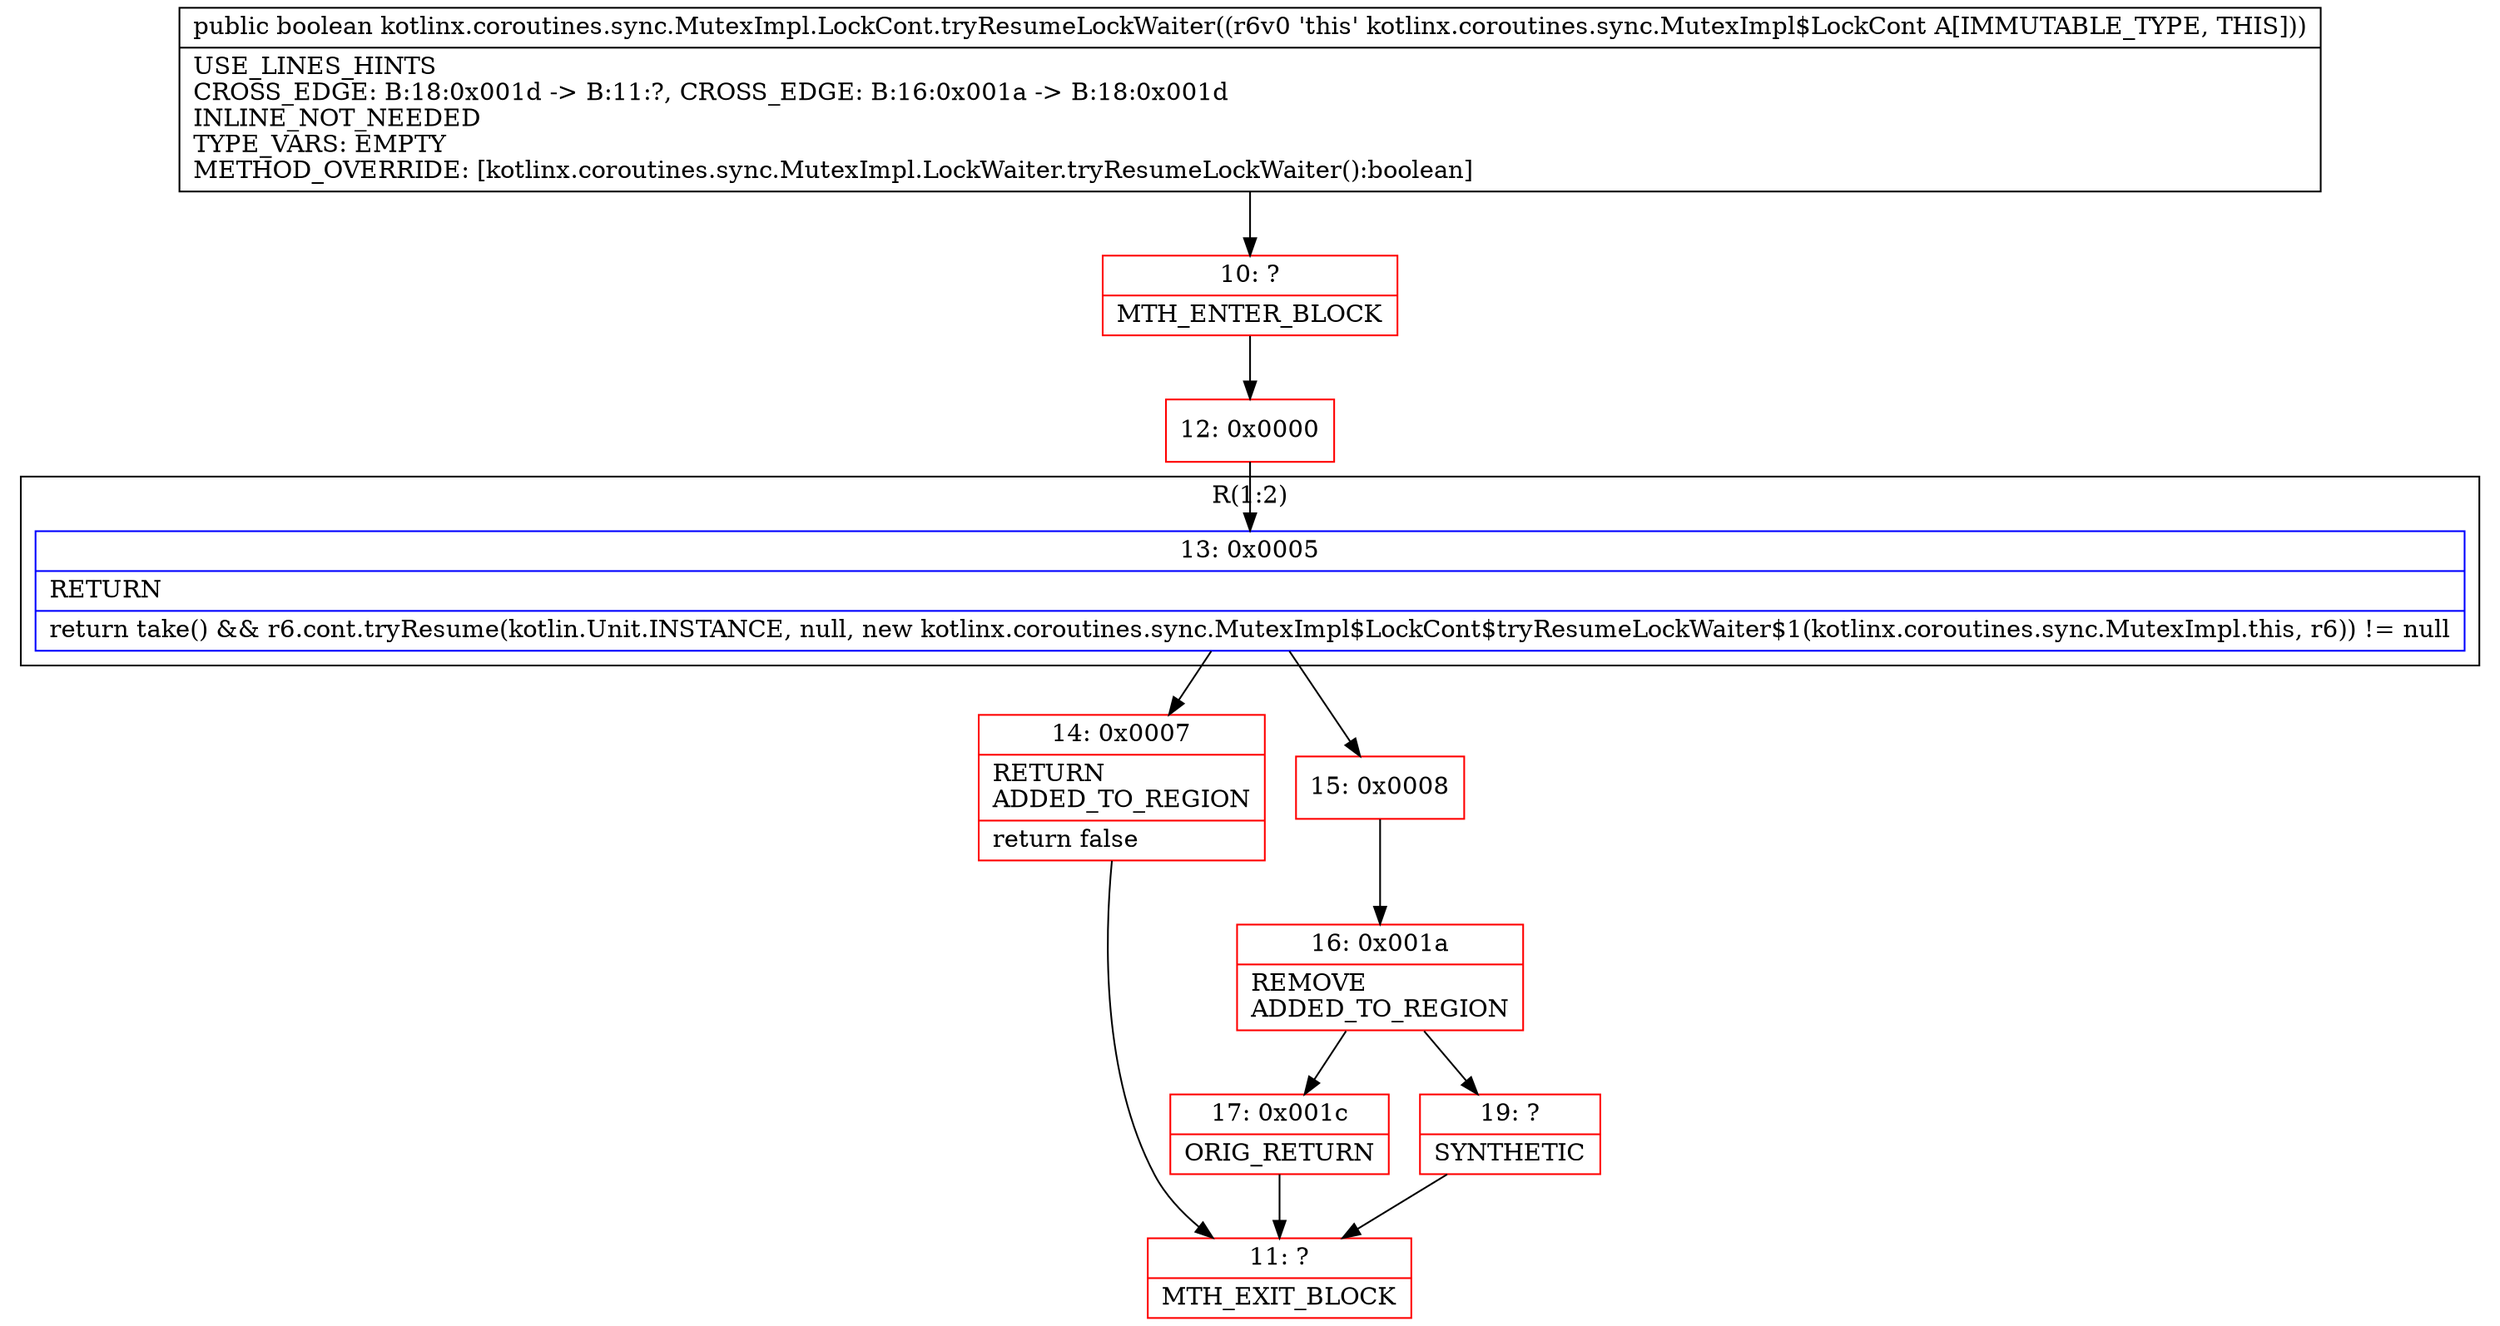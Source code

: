 digraph "CFG forkotlinx.coroutines.sync.MutexImpl.LockCont.tryResumeLockWaiter()Z" {
subgraph cluster_Region_1498693069 {
label = "R(1:2)";
node [shape=record,color=blue];
Node_13 [shape=record,label="{13\:\ 0x0005|RETURN\l|return take() && r6.cont.tryResume(kotlin.Unit.INSTANCE, null, new kotlinx.coroutines.sync.MutexImpl$LockCont$tryResumeLockWaiter$1(kotlinx.coroutines.sync.MutexImpl.this, r6)) != null\l}"];
}
Node_10 [shape=record,color=red,label="{10\:\ ?|MTH_ENTER_BLOCK\l}"];
Node_12 [shape=record,color=red,label="{12\:\ 0x0000}"];
Node_14 [shape=record,color=red,label="{14\:\ 0x0007|RETURN\lADDED_TO_REGION\l|return false\l}"];
Node_11 [shape=record,color=red,label="{11\:\ ?|MTH_EXIT_BLOCK\l}"];
Node_15 [shape=record,color=red,label="{15\:\ 0x0008}"];
Node_16 [shape=record,color=red,label="{16\:\ 0x001a|REMOVE\lADDED_TO_REGION\l}"];
Node_17 [shape=record,color=red,label="{17\:\ 0x001c|ORIG_RETURN\l}"];
Node_19 [shape=record,color=red,label="{19\:\ ?|SYNTHETIC\l}"];
MethodNode[shape=record,label="{public boolean kotlinx.coroutines.sync.MutexImpl.LockCont.tryResumeLockWaiter((r6v0 'this' kotlinx.coroutines.sync.MutexImpl$LockCont A[IMMUTABLE_TYPE, THIS]))  | USE_LINES_HINTS\lCROSS_EDGE: B:18:0x001d \-\> B:11:?, CROSS_EDGE: B:16:0x001a \-\> B:18:0x001d\lINLINE_NOT_NEEDED\lTYPE_VARS: EMPTY\lMETHOD_OVERRIDE: [kotlinx.coroutines.sync.MutexImpl.LockWaiter.tryResumeLockWaiter():boolean]\l}"];
MethodNode -> Node_10;Node_13 -> Node_14;
Node_13 -> Node_15;
Node_10 -> Node_12;
Node_12 -> Node_13;
Node_14 -> Node_11;
Node_15 -> Node_16;
Node_16 -> Node_17;
Node_16 -> Node_19;
Node_17 -> Node_11;
Node_19 -> Node_11;
}

